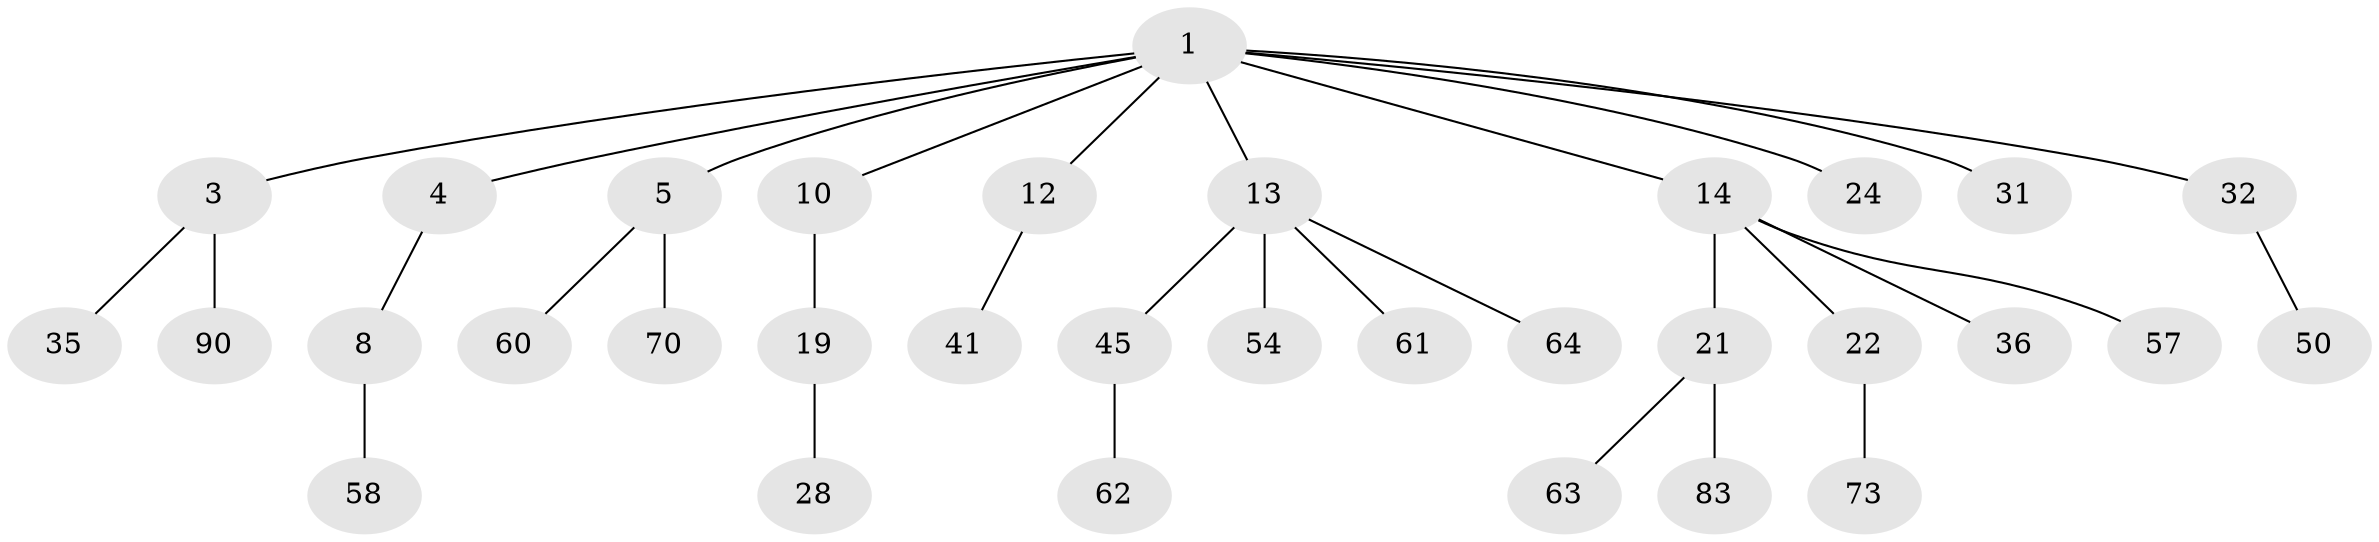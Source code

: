 // original degree distribution, {7: 0.008849557522123894, 5: 0.035398230088495575, 3: 0.18584070796460178, 6: 0.017699115044247787, 2: 0.22123893805309736, 4: 0.035398230088495575, 1: 0.49557522123893805}
// Generated by graph-tools (version 1.1) at 2025/19/03/04/25 18:19:05]
// undirected, 33 vertices, 32 edges
graph export_dot {
graph [start="1"]
  node [color=gray90,style=filled];
  1 [super="+2"];
  3 [super="+20+6"];
  4 [super="+11+26+42+23"];
  5 [super="+109+87+7"];
  8 [super="+106+95+71+30+9"];
  10 [super="+18+51"];
  12 [super="+39+75"];
  13 [super="+55+27+16"];
  14 [super="+17"];
  19 [super="+48+59"];
  21 [super="+56+25"];
  22 [super="+67+100"];
  24 [super="+98+65"];
  28 [super="+69"];
  31 [super="+93"];
  32 [super="+85+112+52+33"];
  35 [super="+44+38"];
  36;
  41 [super="+46+53"];
  45 [super="+79"];
  50 [super="+80"];
  54 [super="+99+77"];
  57 [super="+88"];
  58;
  60;
  61;
  62;
  63;
  64 [super="+81"];
  70 [super="+82+72"];
  73;
  83;
  90;
  1 -- 5;
  1 -- 10;
  1 -- 13;
  1 -- 24;
  1 -- 31;
  1 -- 32;
  1 -- 3;
  1 -- 4;
  1 -- 12;
  1 -- 14;
  3 -- 35;
  3 -- 90;
  4 -- 8;
  5 -- 60;
  5 -- 70;
  8 -- 58;
  10 -- 19;
  12 -- 41;
  13 -- 64;
  13 -- 61;
  13 -- 45;
  13 -- 54;
  14 -- 57;
  14 -- 36;
  14 -- 21;
  14 -- 22;
  19 -- 28;
  21 -- 83;
  21 -- 63;
  22 -- 73;
  32 -- 50;
  45 -- 62;
}

